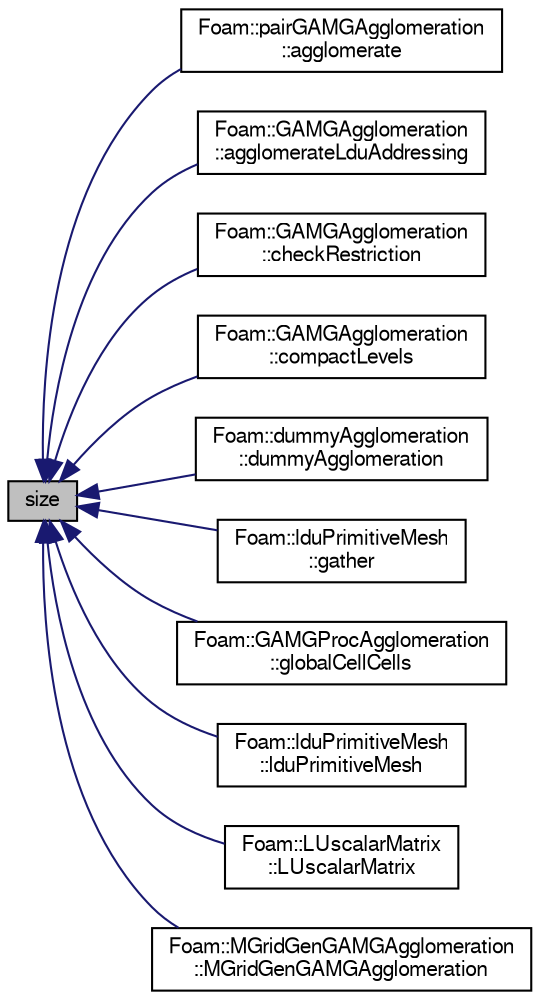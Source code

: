 digraph "size"
{
  bgcolor="transparent";
  edge [fontname="FreeSans",fontsize="10",labelfontname="FreeSans",labelfontsize="10"];
  node [fontname="FreeSans",fontsize="10",shape=record];
  rankdir="LR";
  Node1 [label="size",height=0.2,width=0.4,color="black", fillcolor="grey75", style="filled" fontcolor="black"];
  Node1 -> Node2 [dir="back",color="midnightblue",fontsize="10",style="solid",fontname="FreeSans"];
  Node2 [label="Foam::pairGAMGAgglomeration\l::agglomerate",height=0.2,width=0.4,color="black",URL="$a01713.html#a70a79dc9e89583565e07c680157e7823",tooltip="Calculate and return agglomeration. "];
  Node1 -> Node3 [dir="back",color="midnightblue",fontsize="10",style="solid",fontname="FreeSans"];
  Node3 [label="Foam::GAMGAgglomeration\l::agglomerateLduAddressing",height=0.2,width=0.4,color="black",URL="$a00871.html#a1f8676d38e3715d5330beb58b7883c90",tooltip="Assemble coarse mesh addressing. "];
  Node1 -> Node4 [dir="back",color="midnightblue",fontsize="10",style="solid",fontname="FreeSans"];
  Node4 [label="Foam::GAMGAgglomeration\l::checkRestriction",height=0.2,width=0.4,color="black",URL="$a00871.html#ac6f2eee543459c0116f73cbde0b7b146",tooltip="Given restriction determines if coarse cells are connected. "];
  Node1 -> Node5 [dir="back",color="midnightblue",fontsize="10",style="solid",fontname="FreeSans"];
  Node5 [label="Foam::GAMGAgglomeration\l::compactLevels",height=0.2,width=0.4,color="black",URL="$a00871.html#a7aa50f494f31bbb03ef092eeedd906e0",tooltip="Shrink the number of levels to that specified. "];
  Node1 -> Node6 [dir="back",color="midnightblue",fontsize="10",style="solid",fontname="FreeSans"];
  Node6 [label="Foam::dummyAgglomeration\l::dummyAgglomeration",height=0.2,width=0.4,color="black",URL="$a00567.html#a1b5be175500d32caaf792483977e8d74",tooltip="Construct given mesh and controls. "];
  Node1 -> Node7 [dir="back",color="midnightblue",fontsize="10",style="solid",fontname="FreeSans"];
  Node7 [label="Foam::lduPrimitiveMesh\l::gather",height=0.2,width=0.4,color="black",URL="$a01248.html#ad7514c3eec68fa18c472b5dfe1c2b5a4",tooltip="Gather meshes from other processors onto procIDs[0]. "];
  Node1 -> Node8 [dir="back",color="midnightblue",fontsize="10",style="solid",fontname="FreeSans"];
  Node8 [label="Foam::GAMGProcAgglomeration\l::globalCellCells",height=0.2,width=0.4,color="black",URL="$a00875.html#a59b7daeb97bb6479a59cdeacff965dc5",tooltip="Debug: calculate global cell-cells. "];
  Node1 -> Node9 [dir="back",color="midnightblue",fontsize="10",style="solid",fontname="FreeSans"];
  Node9 [label="Foam::lduPrimitiveMesh\l::lduPrimitiveMesh",height=0.2,width=0.4,color="black",URL="$a01248.html#aeae1eb8af27cafdc116980dd48968d19",tooltip="Construct by combining multiple meshes. The meshes come from. "];
  Node1 -> Node10 [dir="back",color="midnightblue",fontsize="10",style="solid",fontname="FreeSans"];
  Node10 [label="Foam::LUscalarMatrix\l::LUscalarMatrix",height=0.2,width=0.4,color="black",URL="$a01349.html#aebab11f1a492c2f8e5e99c3e138253ce",tooltip="Construct from lduMatrix and perform LU decomposition. "];
  Node1 -> Node11 [dir="back",color="midnightblue",fontsize="10",style="solid",fontname="FreeSans"];
  Node11 [label="Foam::MGridGenGAMGAgglomeration\l::MGridGenGAMGAgglomeration",height=0.2,width=0.4,color="black",URL="$a01441.html#ad90d6181883d17cf991ff0cde7243627",tooltip="Construct given mesh and controls. "];
}
